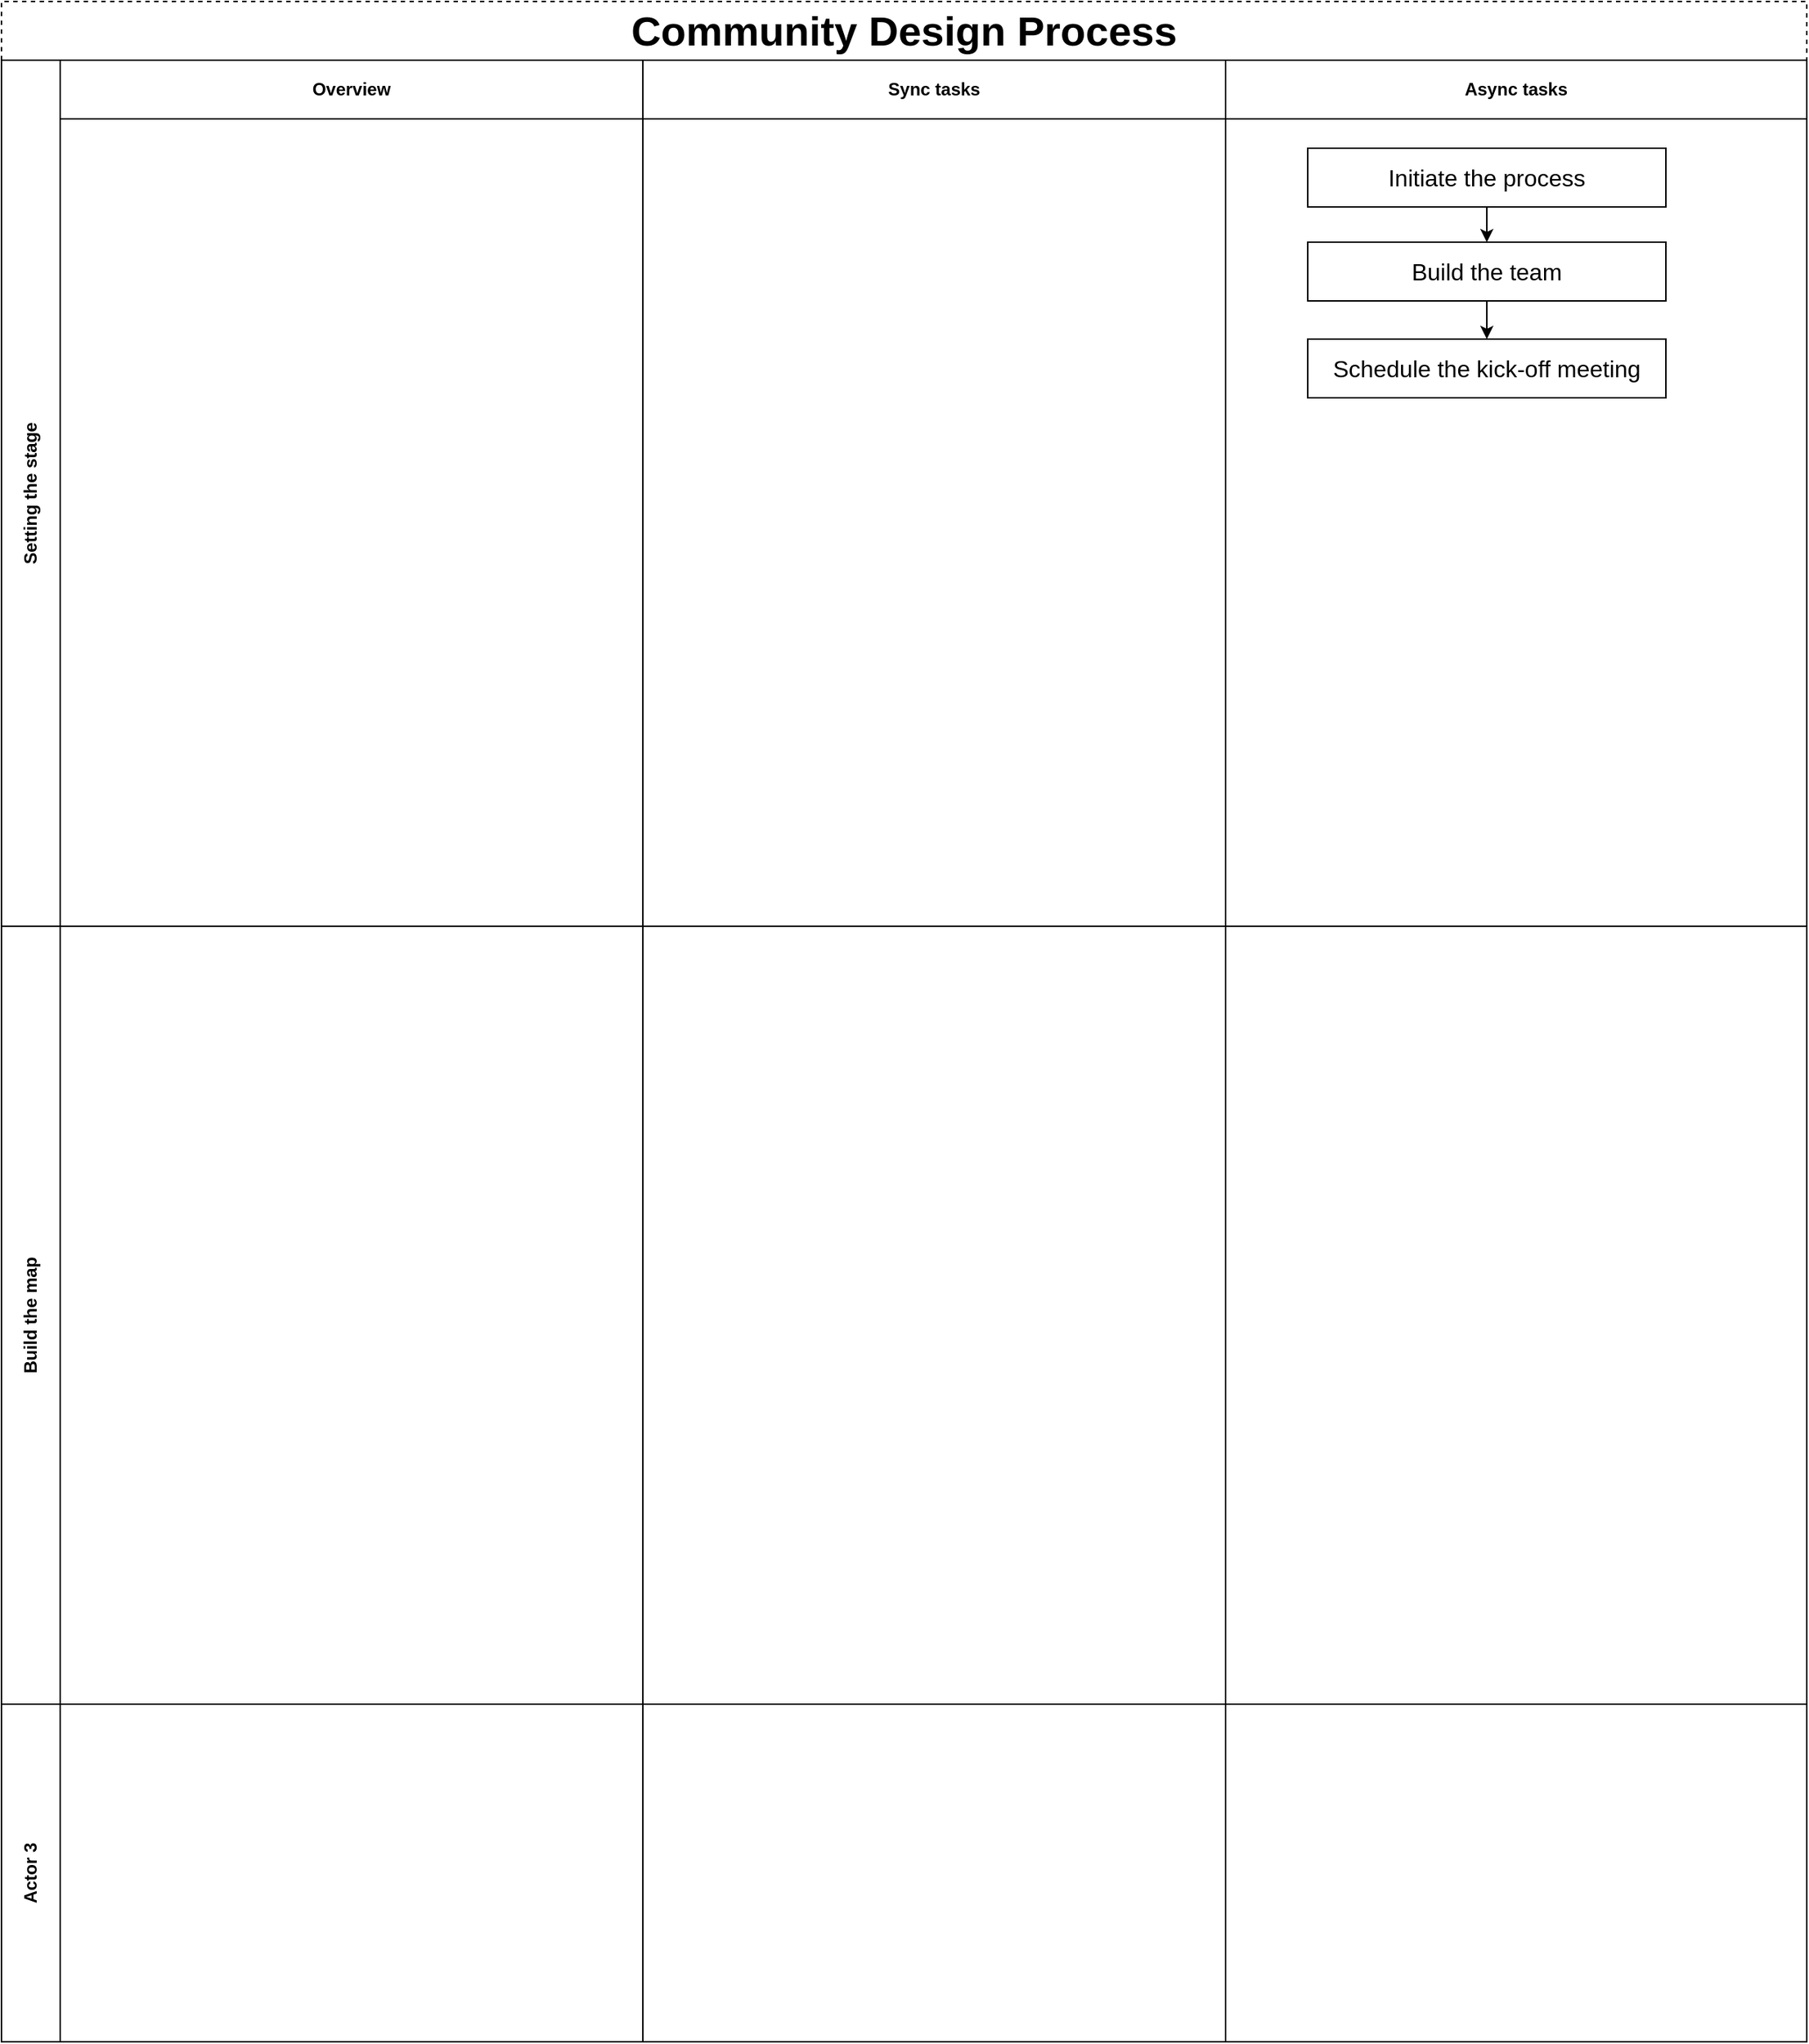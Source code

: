 <mxfile version="13.2.4" type="github">
  <diagram id="Dsz-gqt5UsPoLiR_0gt5" name="Page-1">
    <mxGraphModel dx="1355" dy="804" grid="1" gridSize="10" guides="1" tooltips="1" connect="1" arrows="1" fold="1" page="1" pageScale="1" pageWidth="827" pageHeight="1169" math="0" shadow="0">
      <root>
        <mxCell id="0" />
        <mxCell id="1" parent="0" />
        <mxCell id="5pwWrits99L5pKd2EafA-10" value="Community Design Process" style="shape=table;childLayout=tableLayout;rowLines=0;columnLines=0;startSize=40;html=1;whiteSpace=wrap;collapsible=0;recursiveResize=0;expand=0;pointerEvents=0;fontStyle=1;align=center;dashed=1;fillColor=none;fontFamily=Helvetica;fontSize=28;" vertex="1" parent="1">
          <mxGeometry width="1230" height="1390" as="geometry" />
        </mxCell>
        <mxCell id="5pwWrits99L5pKd2EafA-11" value="&lt;div&gt;Setting the stage&lt;/div&gt;" style="swimlane;horizontal=0;points=[[0,0.5],[1,0.5]];portConstraint=eastwest;startSize=40;html=1;whiteSpace=wrap;collapsible=0;recursiveResize=0;expand=0;pointerEvents=0;fontStyle=1" vertex="1" parent="5pwWrits99L5pKd2EafA-10">
          <mxGeometry y="40" width="1230" height="590" as="geometry" />
        </mxCell>
        <mxCell id="5pwWrits99L5pKd2EafA-14" value="Overview" style="swimlane;connectable=0;startSize=40;html=1;whiteSpace=wrap;collapsible=0;recursiveResize=0;expand=0;pointerEvents=0;" vertex="1" parent="5pwWrits99L5pKd2EafA-11">
          <mxGeometry x="40" width="397" height="590" as="geometry" />
        </mxCell>
        <mxCell id="5pwWrits99L5pKd2EafA-12" value="Sync tasks" style="swimlane;connectable=0;startSize=40;html=1;whiteSpace=wrap;collapsible=0;recursiveResize=0;expand=0;pointerEvents=0;" vertex="1" parent="5pwWrits99L5pKd2EafA-11">
          <mxGeometry x="437" width="397" height="590" as="geometry" />
        </mxCell>
        <mxCell id="5pwWrits99L5pKd2EafA-13" value="Async tasks" style="swimlane;connectable=0;startSize=40;html=1;whiteSpace=wrap;collapsible=0;recursiveResize=0;expand=0;pointerEvents=0;" vertex="1" parent="5pwWrits99L5pKd2EafA-11">
          <mxGeometry x="834" width="396" height="590" as="geometry" />
        </mxCell>
        <mxCell id="5pwWrits99L5pKd2EafA-35" value="Initiate the process" style="rounded=0;whiteSpace=wrap;html=1;fillColor=none;fontFamily=Helvetica;fontSize=16;" vertex="1" parent="5pwWrits99L5pKd2EafA-13">
          <mxGeometry x="56" y="60" width="244" height="40" as="geometry" />
        </mxCell>
        <mxCell id="5pwWrits99L5pKd2EafA-36" value="Build the team" style="rounded=0;whiteSpace=wrap;html=1;fillColor=none;fontFamily=Helvetica;fontSize=16;" vertex="1" parent="5pwWrits99L5pKd2EafA-13">
          <mxGeometry x="56" y="124" width="244" height="40" as="geometry" />
        </mxCell>
        <mxCell id="5pwWrits99L5pKd2EafA-37" value="Schedule the kick-off meeting" style="rounded=0;whiteSpace=wrap;html=1;fillColor=none;fontFamily=Helvetica;fontSize=16;" vertex="1" parent="5pwWrits99L5pKd2EafA-13">
          <mxGeometry x="56" y="190" width="244" height="40" as="geometry" />
        </mxCell>
        <mxCell id="5pwWrits99L5pKd2EafA-38" value="" style="endArrow=classic;html=1;fontFamily=Helvetica;fontSize=16;exitX=0.5;exitY=1;exitDx=0;exitDy=0;entryX=0.5;entryY=0;entryDx=0;entryDy=0;" edge="1" parent="5pwWrits99L5pKd2EafA-13" source="5pwWrits99L5pKd2EafA-35" target="5pwWrits99L5pKd2EafA-36">
          <mxGeometry width="50" height="50" relative="1" as="geometry">
            <mxPoint x="-214" y="340" as="sourcePoint" />
            <mxPoint x="-164" y="290" as="targetPoint" />
          </mxGeometry>
        </mxCell>
        <mxCell id="5pwWrits99L5pKd2EafA-39" value="" style="endArrow=classic;html=1;fontFamily=Helvetica;fontSize=16;exitX=0.5;exitY=1;exitDx=0;exitDy=0;entryX=0.5;entryY=0;entryDx=0;entryDy=0;" edge="1" parent="5pwWrits99L5pKd2EafA-13" source="5pwWrits99L5pKd2EafA-36" target="5pwWrits99L5pKd2EafA-37">
          <mxGeometry width="50" height="50" relative="1" as="geometry">
            <mxPoint x="-214" y="340" as="sourcePoint" />
            <mxPoint x="-164" y="290" as="targetPoint" />
          </mxGeometry>
        </mxCell>
        <mxCell id="5pwWrits99L5pKd2EafA-15" value="&lt;div&gt;Build the map&lt;/div&gt;" style="swimlane;horizontal=0;points=[[0,0.5],[1,0.5]];portConstraint=eastwest;startSize=40;html=1;whiteSpace=wrap;collapsible=0;recursiveResize=0;expand=0;pointerEvents=0;" vertex="1" parent="5pwWrits99L5pKd2EafA-10">
          <mxGeometry y="630" width="1230" height="530" as="geometry" />
        </mxCell>
        <mxCell id="5pwWrits99L5pKd2EafA-16" value="" style="swimlane;connectable=0;startSize=0;html=1;whiteSpace=wrap;collapsible=0;recursiveResize=0;expand=0;pointerEvents=0;" vertex="1" parent="5pwWrits99L5pKd2EafA-15">
          <mxGeometry x="40" width="397" height="530" as="geometry" />
        </mxCell>
        <mxCell id="5pwWrits99L5pKd2EafA-17" value="" style="swimlane;connectable=0;startSize=0;html=1;whiteSpace=wrap;collapsible=0;recursiveResize=0;expand=0;pointerEvents=0;" vertex="1" parent="5pwWrits99L5pKd2EafA-15">
          <mxGeometry x="437" width="397" height="530" as="geometry" />
        </mxCell>
        <mxCell id="5pwWrits99L5pKd2EafA-18" value="" style="swimlane;connectable=0;startSize=0;html=1;whiteSpace=wrap;collapsible=0;recursiveResize=0;expand=0;pointerEvents=0;" vertex="1" parent="5pwWrits99L5pKd2EafA-15">
          <mxGeometry x="834" width="396" height="530" as="geometry" />
        </mxCell>
        <mxCell id="5pwWrits99L5pKd2EafA-23" value="Actor 3" style="swimlane;horizontal=0;points=[[0,0.5],[1,0.5]];portConstraint=eastwest;startSize=40;html=1;whiteSpace=wrap;collapsible=0;recursiveResize=0;expand=0;pointerEvents=0;" vertex="1" parent="5pwWrits99L5pKd2EafA-10">
          <mxGeometry y="1160" width="1230" height="230" as="geometry" />
        </mxCell>
        <mxCell id="5pwWrits99L5pKd2EafA-24" value="" style="swimlane;connectable=0;startSize=0;html=1;whiteSpace=wrap;collapsible=0;recursiveResize=0;expand=0;pointerEvents=0;" vertex="1" parent="5pwWrits99L5pKd2EafA-23">
          <mxGeometry x="40" width="397" height="230" as="geometry" />
        </mxCell>
        <mxCell id="5pwWrits99L5pKd2EafA-25" value="" style="swimlane;connectable=0;startSize=0;html=1;whiteSpace=wrap;collapsible=0;recursiveResize=0;expand=0;pointerEvents=0;" vertex="1" parent="5pwWrits99L5pKd2EafA-23">
          <mxGeometry x="437" width="397" height="230" as="geometry" />
        </mxCell>
        <mxCell id="5pwWrits99L5pKd2EafA-26" value="" style="swimlane;connectable=0;startSize=0;html=1;whiteSpace=wrap;collapsible=0;recursiveResize=0;expand=0;pointerEvents=0;" vertex="1" parent="5pwWrits99L5pKd2EafA-23">
          <mxGeometry x="834" width="396" height="230" as="geometry" />
        </mxCell>
      </root>
    </mxGraphModel>
  </diagram>
</mxfile>
